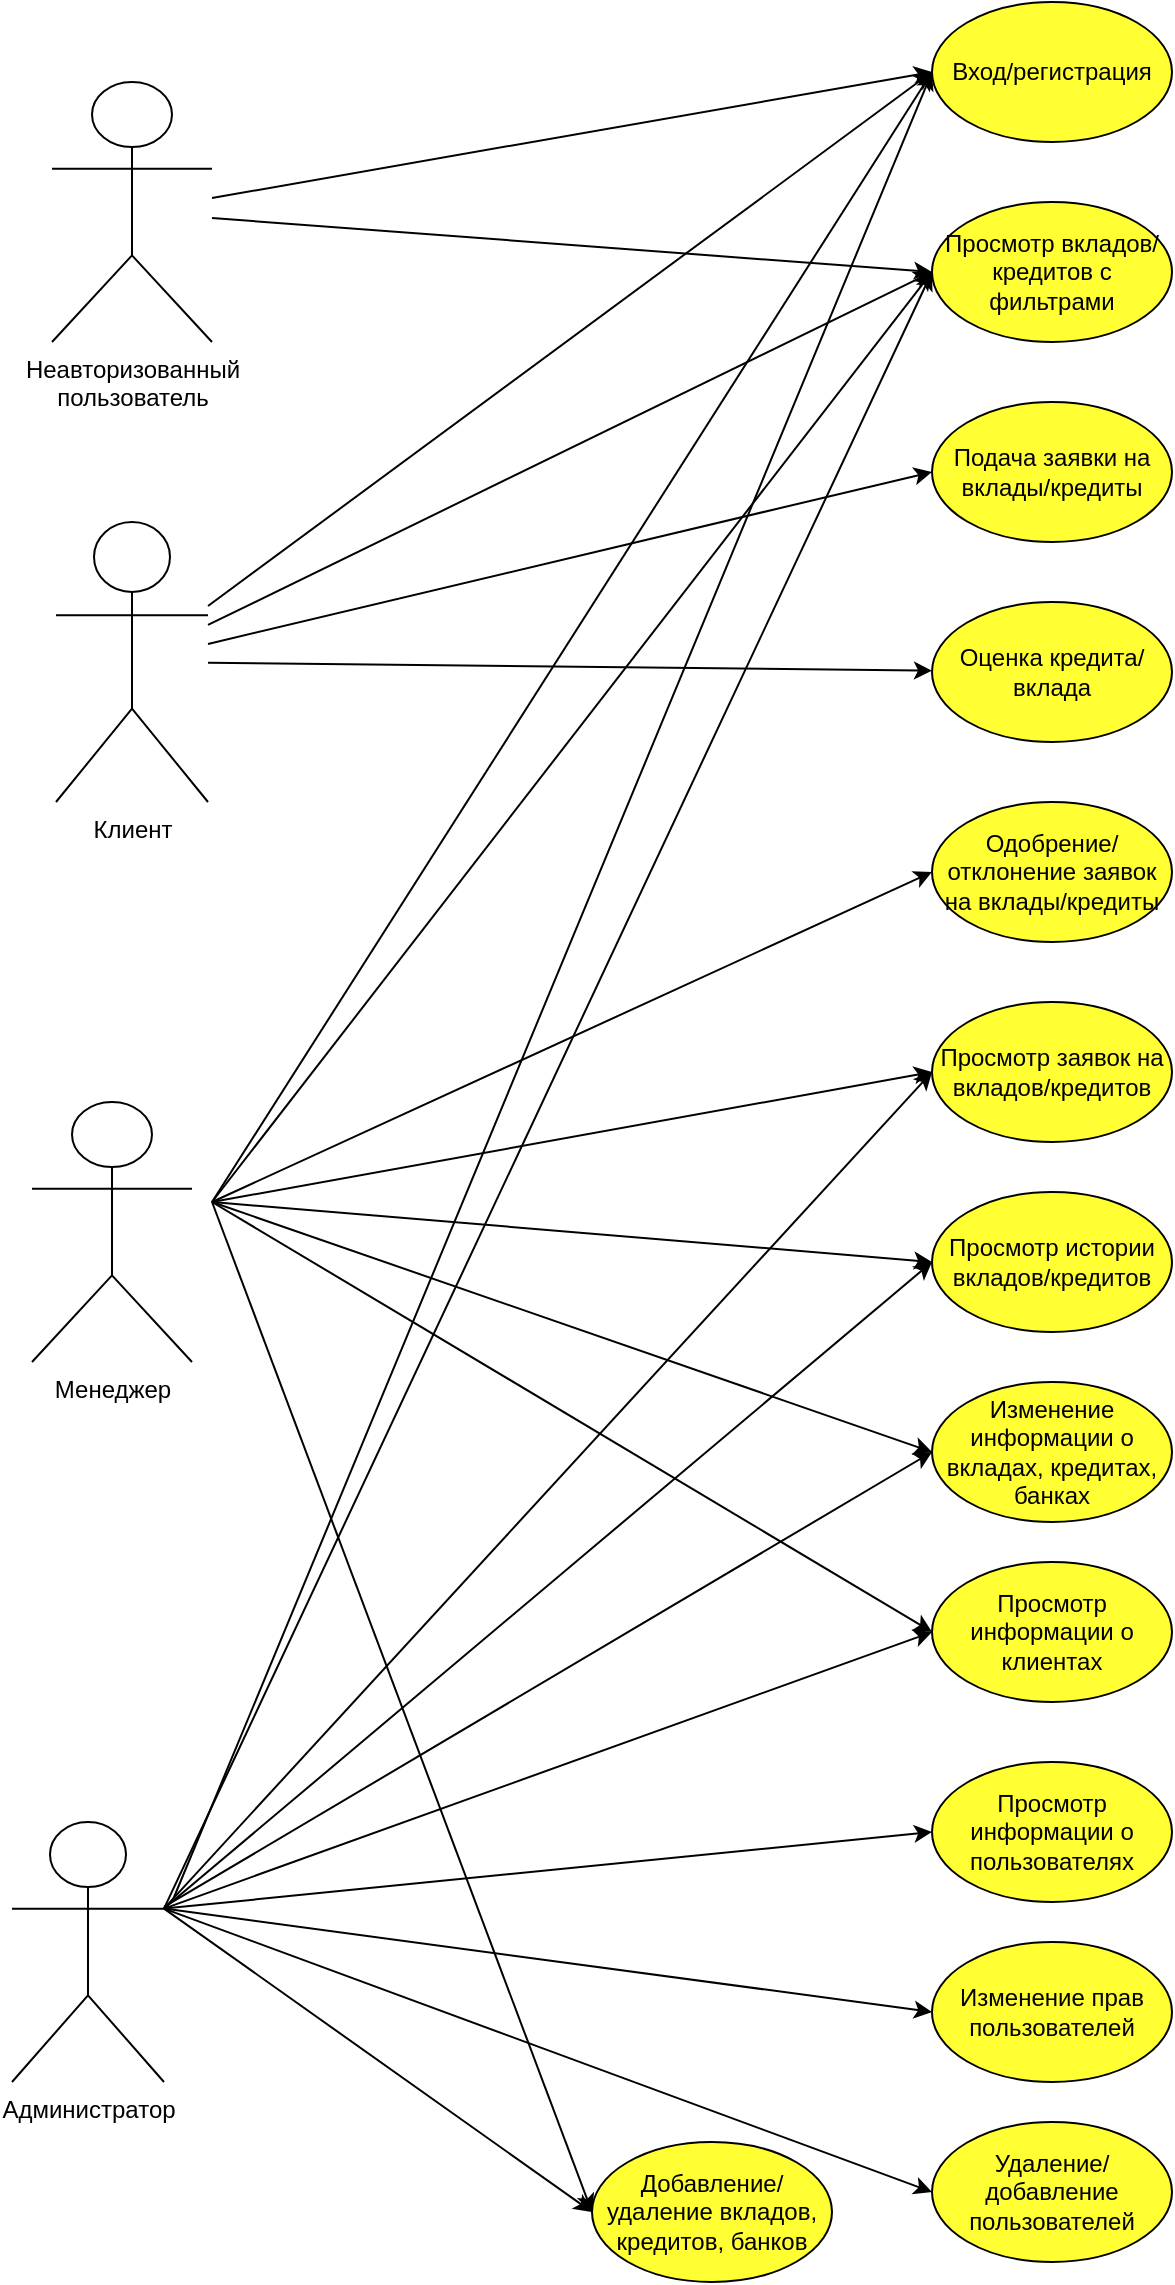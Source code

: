 <mxfile version="20.8.20" type="device"><diagram id="uf7jno9JKR_fn-QyvGT7" name="Страница 1"><mxGraphModel dx="1434" dy="764" grid="1" gridSize="10" guides="1" tooltips="1" connect="1" arrows="1" fold="1" page="1" pageScale="1" pageWidth="827" pageHeight="1169" math="0" shadow="0"><root><mxCell id="0"/><mxCell id="1" parent="0"/><mxCell id="JkKIUKMcf0g654TeH_8H-2" value="Неавторизованный &lt;br&gt;пользователь" style="shape=umlActor;verticalLabelPosition=bottom;verticalAlign=top;html=1;outlineConnect=0;" parent="1" vertex="1"><mxGeometry x="100" y="50" width="80" height="130" as="geometry"/></mxCell><mxCell id="JkKIUKMcf0g654TeH_8H-3" value="Менеджер" style="shape=umlActor;verticalLabelPosition=bottom;verticalAlign=top;html=1;outlineConnect=0;" parent="1" vertex="1"><mxGeometry x="90" y="560" width="80" height="130" as="geometry"/></mxCell><mxCell id="JkKIUKMcf0g654TeH_8H-9" value="Администратор" style="shape=umlActor;verticalLabelPosition=bottom;verticalAlign=top;html=1;outlineConnect=0;" parent="1" vertex="1"><mxGeometry x="80" y="920" width="76" height="130" as="geometry"/></mxCell><mxCell id="JkKIUKMcf0g654TeH_8H-10" value="Клиент" style="shape=umlActor;verticalLabelPosition=bottom;verticalAlign=top;html=1;outlineConnect=0;" parent="1" vertex="1"><mxGeometry x="102" y="270" width="76" height="140" as="geometry"/></mxCell><mxCell id="JkKIUKMcf0g654TeH_8H-11" value="Вход/регистрация" style="ellipse;whiteSpace=wrap;html=1;fillColor=#FFFF33;" parent="1" vertex="1"><mxGeometry x="540" y="10" width="120" height="70" as="geometry"/></mxCell><mxCell id="JkKIUKMcf0g654TeH_8H-12" value="Просмотр вкладов/кредитов с фильтрами" style="ellipse;whiteSpace=wrap;html=1;fillColor=#FFFF33;" parent="1" vertex="1"><mxGeometry x="540" y="110" width="120" height="70" as="geometry"/></mxCell><mxCell id="Vlz3b9PqhKIQpL7l7flq-1" value="Подача заявки на вклады/кредиты" style="ellipse;whiteSpace=wrap;html=1;fillColor=#FFFF33;" vertex="1" parent="1"><mxGeometry x="540" y="210" width="120" height="70" as="geometry"/></mxCell><mxCell id="Vlz3b9PqhKIQpL7l7flq-2" value="Одобрение/отклонение заявок на вклады/кредиты" style="ellipse;whiteSpace=wrap;html=1;fillColor=#FFFF33;" vertex="1" parent="1"><mxGeometry x="540" y="410" width="120" height="70" as="geometry"/></mxCell><mxCell id="Vlz3b9PqhKIQpL7l7flq-3" value="Просмотр заявок на вкладов/кредитов" style="ellipse;whiteSpace=wrap;html=1;fillColor=#FFFF33;" vertex="1" parent="1"><mxGeometry x="540" y="510" width="120" height="70" as="geometry"/></mxCell><mxCell id="Vlz3b9PqhKIQpL7l7flq-4" value="Просмотр истории вкладов/кредитов" style="ellipse;whiteSpace=wrap;html=1;fillColor=#FFFF33;" vertex="1" parent="1"><mxGeometry x="540" y="605" width="120" height="70" as="geometry"/></mxCell><mxCell id="Vlz3b9PqhKIQpL7l7flq-5" value="Изменение информации о вкладах, кредитах, банках" style="ellipse;whiteSpace=wrap;html=1;fillColor=#FFFF33;" vertex="1" parent="1"><mxGeometry x="540" y="700" width="120" height="70" as="geometry"/></mxCell><mxCell id="Vlz3b9PqhKIQpL7l7flq-6" value="Просмотр информации о пользователях" style="ellipse;whiteSpace=wrap;html=1;fillColor=#FFFF33;" vertex="1" parent="1"><mxGeometry x="540" y="890" width="120" height="70" as="geometry"/></mxCell><mxCell id="Vlz3b9PqhKIQpL7l7flq-7" value="Просмотр информации о клиентах" style="ellipse;whiteSpace=wrap;html=1;fillColor=#FFFF33;" vertex="1" parent="1"><mxGeometry x="540" y="790" width="120" height="70" as="geometry"/></mxCell><mxCell id="Vlz3b9PqhKIQpL7l7flq-8" value="Изменение прав пользователей" style="ellipse;whiteSpace=wrap;html=1;fillColor=#FFFF33;" vertex="1" parent="1"><mxGeometry x="540" y="980" width="120" height="70" as="geometry"/></mxCell><mxCell id="Vlz3b9PqhKIQpL7l7flq-9" value="Удаление/добавление пользователей" style="ellipse;whiteSpace=wrap;html=1;fillColor=#FFFF33;" vertex="1" parent="1"><mxGeometry x="540" y="1070" width="120" height="70" as="geometry"/></mxCell><mxCell id="Vlz3b9PqhKIQpL7l7flq-11" value="Оценка кредита/вклада" style="ellipse;whiteSpace=wrap;html=1;fillColor=#FFFF33;" vertex="1" parent="1"><mxGeometry x="540" y="310" width="120" height="70" as="geometry"/></mxCell><mxCell id="Vlz3b9PqhKIQpL7l7flq-12" value="" style="endArrow=classic;html=1;rounded=0;entryX=0;entryY=0.5;entryDx=0;entryDy=0;" edge="1" parent="1" source="JkKIUKMcf0g654TeH_8H-2" target="JkKIUKMcf0g654TeH_8H-11"><mxGeometry width="50" height="50" relative="1" as="geometry"><mxPoint x="300" y="100" as="sourcePoint"/><mxPoint x="350" y="50" as="targetPoint"/></mxGeometry></mxCell><mxCell id="Vlz3b9PqhKIQpL7l7flq-14" value="" style="endArrow=classic;html=1;rounded=0;entryX=0;entryY=0.5;entryDx=0;entryDy=0;" edge="1" parent="1" source="JkKIUKMcf0g654TeH_8H-2" target="JkKIUKMcf0g654TeH_8H-12"><mxGeometry width="50" height="50" relative="1" as="geometry"><mxPoint x="390" y="390" as="sourcePoint"/><mxPoint x="440" y="340" as="targetPoint"/></mxGeometry></mxCell><mxCell id="Vlz3b9PqhKIQpL7l7flq-16" value="" style="endArrow=classic;html=1;rounded=0;entryX=0;entryY=0.5;entryDx=0;entryDy=0;" edge="1" parent="1" source="JkKIUKMcf0g654TeH_8H-10" target="JkKIUKMcf0g654TeH_8H-11"><mxGeometry width="50" height="50" relative="1" as="geometry"><mxPoint x="400" y="290" as="sourcePoint"/><mxPoint x="440" y="330" as="targetPoint"/></mxGeometry></mxCell><mxCell id="Vlz3b9PqhKIQpL7l7flq-18" value="" style="endArrow=classic;html=1;rounded=0;entryX=0;entryY=0.5;entryDx=0;entryDy=0;" edge="1" parent="1" source="JkKIUKMcf0g654TeH_8H-10" target="JkKIUKMcf0g654TeH_8H-12"><mxGeometry width="50" height="50" relative="1" as="geometry"><mxPoint x="410" y="290" as="sourcePoint"/><mxPoint x="440" y="330" as="targetPoint"/></mxGeometry></mxCell><mxCell id="Vlz3b9PqhKIQpL7l7flq-19" value="" style="endArrow=classic;html=1;rounded=0;entryX=0;entryY=0.5;entryDx=0;entryDy=0;" edge="1" parent="1" source="JkKIUKMcf0g654TeH_8H-10" target="Vlz3b9PqhKIQpL7l7flq-1"><mxGeometry width="50" height="50" relative="1" as="geometry"><mxPoint x="410" y="280" as="sourcePoint"/><mxPoint x="440" y="330" as="targetPoint"/></mxGeometry></mxCell><mxCell id="Vlz3b9PqhKIQpL7l7flq-20" value="" style="endArrow=classic;html=1;rounded=0;entryX=0;entryY=0.5;entryDx=0;entryDy=0;" edge="1" parent="1" target="Vlz3b9PqhKIQpL7l7flq-2"><mxGeometry width="50" height="50" relative="1" as="geometry"><mxPoint x="180" y="610" as="sourcePoint"/><mxPoint x="270" y="570" as="targetPoint"/></mxGeometry></mxCell><mxCell id="Vlz3b9PqhKIQpL7l7flq-21" value="" style="endArrow=classic;html=1;rounded=0;entryX=0;entryY=0.5;entryDx=0;entryDy=0;" edge="1" parent="1" target="Vlz3b9PqhKIQpL7l7flq-3"><mxGeometry width="50" height="50" relative="1" as="geometry"><mxPoint x="180" y="610" as="sourcePoint"/><mxPoint x="440" y="420" as="targetPoint"/></mxGeometry></mxCell><mxCell id="Vlz3b9PqhKIQpL7l7flq-23" value="" style="endArrow=classic;html=1;rounded=0;entryX=0;entryY=0.5;entryDx=0;entryDy=0;" edge="1" parent="1" target="Vlz3b9PqhKIQpL7l7flq-4"><mxGeometry width="50" height="50" relative="1" as="geometry"><mxPoint x="180" y="610" as="sourcePoint"/><mxPoint x="440" y="420" as="targetPoint"/></mxGeometry></mxCell><mxCell id="Vlz3b9PqhKIQpL7l7flq-24" value="" style="endArrow=classic;html=1;rounded=0;entryX=0;entryY=0.5;entryDx=0;entryDy=0;" edge="1" parent="1" target="Vlz3b9PqhKIQpL7l7flq-5"><mxGeometry width="50" height="50" relative="1" as="geometry"><mxPoint x="180" y="610" as="sourcePoint"/><mxPoint x="440" y="620" as="targetPoint"/></mxGeometry></mxCell><mxCell id="Vlz3b9PqhKIQpL7l7flq-25" value="" style="endArrow=classic;html=1;rounded=0;" edge="1" parent="1" source="JkKIUKMcf0g654TeH_8H-10" target="Vlz3b9PqhKIQpL7l7flq-11"><mxGeometry width="50" height="50" relative="1" as="geometry"><mxPoint x="320" y="330" as="sourcePoint"/><mxPoint x="440" y="180" as="targetPoint"/></mxGeometry></mxCell><mxCell id="Vlz3b9PqhKIQpL7l7flq-26" value="" style="endArrow=classic;html=1;rounded=0;entryX=0;entryY=0.5;entryDx=0;entryDy=0;exitX=1;exitY=0.333;exitDx=0;exitDy=0;exitPerimeter=0;" edge="1" parent="1" source="JkKIUKMcf0g654TeH_8H-9" target="Vlz3b9PqhKIQpL7l7flq-6"><mxGeometry width="50" height="50" relative="1" as="geometry"><mxPoint x="300" y="980" as="sourcePoint"/><mxPoint x="440" y="900" as="targetPoint"/></mxGeometry></mxCell><mxCell id="Vlz3b9PqhKIQpL7l7flq-27" value="" style="endArrow=classic;html=1;rounded=0;entryX=0;entryY=0.5;entryDx=0;entryDy=0;exitX=1;exitY=0.333;exitDx=0;exitDy=0;exitPerimeter=0;" edge="1" parent="1" source="JkKIUKMcf0g654TeH_8H-9" target="Vlz3b9PqhKIQpL7l7flq-8"><mxGeometry width="50" height="50" relative="1" as="geometry"><mxPoint x="300" y="980" as="sourcePoint"/><mxPoint x="440" y="900" as="targetPoint"/></mxGeometry></mxCell><mxCell id="Vlz3b9PqhKIQpL7l7flq-28" value="" style="endArrow=classic;html=1;rounded=0;entryX=0;entryY=0.5;entryDx=0;entryDy=0;exitX=1;exitY=0.333;exitDx=0;exitDy=0;exitPerimeter=0;" edge="1" parent="1" source="JkKIUKMcf0g654TeH_8H-9" target="Vlz3b9PqhKIQpL7l7flq-9"><mxGeometry width="50" height="50" relative="1" as="geometry"><mxPoint x="300" y="980" as="sourcePoint"/><mxPoint x="440" y="900" as="targetPoint"/></mxGeometry></mxCell><mxCell id="Vlz3b9PqhKIQpL7l7flq-30" value="" style="endArrow=classic;html=1;rounded=0;entryX=0;entryY=0.5;entryDx=0;entryDy=0;" edge="1" parent="1" target="Vlz3b9PqhKIQpL7l7flq-7"><mxGeometry width="50" height="50" relative="1" as="geometry"><mxPoint x="180" y="610" as="sourcePoint"/><mxPoint x="440" y="810" as="targetPoint"/></mxGeometry></mxCell><mxCell id="Vlz3b9PqhKIQpL7l7flq-31" value="" style="endArrow=classic;html=1;rounded=0;entryX=0;entryY=0.5;entryDx=0;entryDy=0;exitX=1;exitY=0.333;exitDx=0;exitDy=0;exitPerimeter=0;" edge="1" parent="1" source="JkKIUKMcf0g654TeH_8H-9" target="Vlz3b9PqhKIQpL7l7flq-7"><mxGeometry width="50" height="50" relative="1" as="geometry"><mxPoint x="300" y="980" as="sourcePoint"/><mxPoint x="440" y="810" as="targetPoint"/></mxGeometry></mxCell><mxCell id="Vlz3b9PqhKIQpL7l7flq-32" value="" style="endArrow=classic;html=1;rounded=0;entryX=0;entryY=0.5;entryDx=0;entryDy=0;" edge="1" parent="1" source="JkKIUKMcf0g654TeH_8H-9" target="Vlz3b9PqhKIQpL7l7flq-5"><mxGeometry width="50" height="50" relative="1" as="geometry"><mxPoint x="300" y="980" as="sourcePoint"/><mxPoint x="440" y="810" as="targetPoint"/></mxGeometry></mxCell><mxCell id="Vlz3b9PqhKIQpL7l7flq-35" value="" style="endArrow=classic;html=1;rounded=0;entryX=0;entryY=0.5;entryDx=0;entryDy=0;exitX=1;exitY=0.333;exitDx=0;exitDy=0;exitPerimeter=0;" edge="1" parent="1" source="JkKIUKMcf0g654TeH_8H-9" target="JkKIUKMcf0g654TeH_8H-12"><mxGeometry width="50" height="50" relative="1" as="geometry"><mxPoint x="300" y="980" as="sourcePoint"/><mxPoint x="440" y="810" as="targetPoint"/></mxGeometry></mxCell><mxCell id="Vlz3b9PqhKIQpL7l7flq-36" value="" style="endArrow=classic;html=1;rounded=0;entryX=0;entryY=0.5;entryDx=0;entryDy=0;" edge="1" parent="1" target="JkKIUKMcf0g654TeH_8H-12"><mxGeometry width="50" height="50" relative="1" as="geometry"><mxPoint x="180" y="610" as="sourcePoint"/><mxPoint x="440" y="540" as="targetPoint"/></mxGeometry></mxCell><mxCell id="Vlz3b9PqhKIQpL7l7flq-37" value="" style="endArrow=classic;html=1;rounded=0;entryX=0;entryY=0.5;entryDx=0;entryDy=0;" edge="1" parent="1" target="JkKIUKMcf0g654TeH_8H-11"><mxGeometry width="50" height="50" relative="1" as="geometry"><mxPoint x="180" y="610" as="sourcePoint"/><mxPoint x="440" y="430" as="targetPoint"/></mxGeometry></mxCell><mxCell id="Vlz3b9PqhKIQpL7l7flq-38" value="" style="endArrow=classic;html=1;rounded=0;entryX=0;entryY=0.5;entryDx=0;entryDy=0;" edge="1" parent="1" target="JkKIUKMcf0g654TeH_8H-11"><mxGeometry width="50" height="50" relative="1" as="geometry"><mxPoint x="160" y="960" as="sourcePoint"/><mxPoint x="440" y="640" as="targetPoint"/></mxGeometry></mxCell><mxCell id="Vlz3b9PqhKIQpL7l7flq-39" value="" style="endArrow=classic;html=1;rounded=0;entryX=0;entryY=0.5;entryDx=0;entryDy=0;exitX=1;exitY=0.333;exitDx=0;exitDy=0;exitPerimeter=0;" edge="1" parent="1" source="JkKIUKMcf0g654TeH_8H-9" target="Vlz3b9PqhKIQpL7l7flq-3"><mxGeometry width="50" height="50" relative="1" as="geometry"><mxPoint x="300" y="981" as="sourcePoint"/><mxPoint x="440" y="560" as="targetPoint"/></mxGeometry></mxCell><mxCell id="Vlz3b9PqhKIQpL7l7flq-40" value="Добавление/удаление вкладов, кредитов, банков" style="ellipse;whiteSpace=wrap;html=1;fillColor=#FFFF33;" vertex="1" parent="1"><mxGeometry x="370" y="1080" width="120" height="70" as="geometry"/></mxCell><mxCell id="Vlz3b9PqhKIQpL7l7flq-41" value="" style="endArrow=classic;html=1;rounded=0;exitX=1;exitY=0.333;exitDx=0;exitDy=0;exitPerimeter=0;entryX=0;entryY=0.5;entryDx=0;entryDy=0;" edge="1" parent="1" source="JkKIUKMcf0g654TeH_8H-9" target="Vlz3b9PqhKIQpL7l7flq-40"><mxGeometry width="50" height="50" relative="1" as="geometry"><mxPoint x="390" y="1010" as="sourcePoint"/><mxPoint x="440" y="960" as="targetPoint"/></mxGeometry></mxCell><mxCell id="Vlz3b9PqhKIQpL7l7flq-42" value="" style="endArrow=classic;html=1;rounded=0;entryX=0;entryY=0.5;entryDx=0;entryDy=0;" edge="1" parent="1" target="Vlz3b9PqhKIQpL7l7flq-40"><mxGeometry width="50" height="50" relative="1" as="geometry"><mxPoint x="180" y="610" as="sourcePoint"/><mxPoint x="440" y="960" as="targetPoint"/></mxGeometry></mxCell><mxCell id="Vlz3b9PqhKIQpL7l7flq-43" value="" style="endArrow=classic;html=1;rounded=0;exitX=1;exitY=0.333;exitDx=0;exitDy=0;exitPerimeter=0;entryX=0;entryY=0.5;entryDx=0;entryDy=0;" edge="1" parent="1" source="JkKIUKMcf0g654TeH_8H-9" target="Vlz3b9PqhKIQpL7l7flq-4"><mxGeometry width="50" height="50" relative="1" as="geometry"><mxPoint x="390" y="710" as="sourcePoint"/><mxPoint x="440" y="660" as="targetPoint"/></mxGeometry></mxCell></root></mxGraphModel></diagram></mxfile>